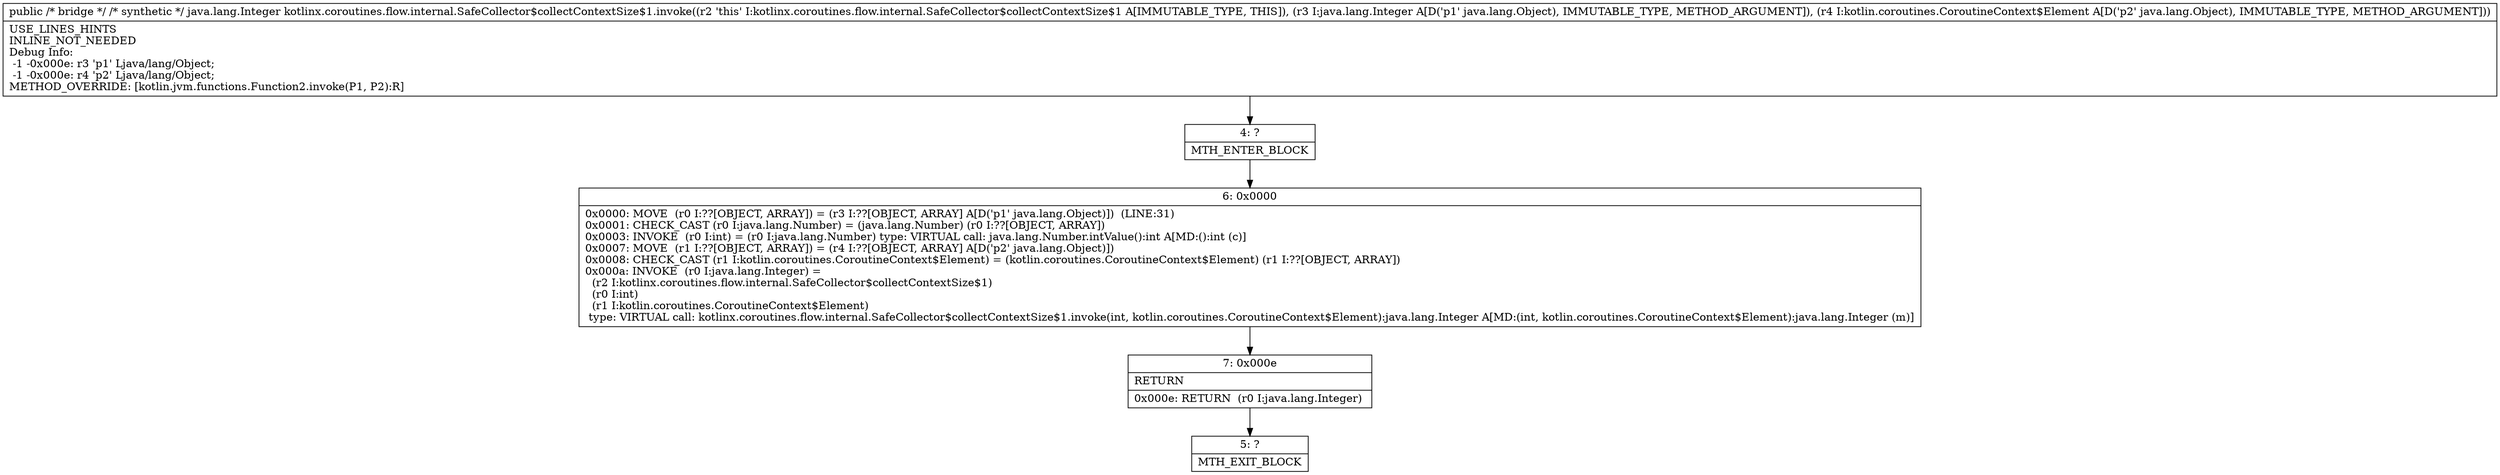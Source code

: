 digraph "CFG forkotlinx.coroutines.flow.internal.SafeCollector$collectContextSize$1.invoke(Ljava\/lang\/Object;Ljava\/lang\/Object;)Ljava\/lang\/Object;" {
Node_4 [shape=record,label="{4\:\ ?|MTH_ENTER_BLOCK\l}"];
Node_6 [shape=record,label="{6\:\ 0x0000|0x0000: MOVE  (r0 I:??[OBJECT, ARRAY]) = (r3 I:??[OBJECT, ARRAY] A[D('p1' java.lang.Object)])  (LINE:31)\l0x0001: CHECK_CAST (r0 I:java.lang.Number) = (java.lang.Number) (r0 I:??[OBJECT, ARRAY]) \l0x0003: INVOKE  (r0 I:int) = (r0 I:java.lang.Number) type: VIRTUAL call: java.lang.Number.intValue():int A[MD:():int (c)]\l0x0007: MOVE  (r1 I:??[OBJECT, ARRAY]) = (r4 I:??[OBJECT, ARRAY] A[D('p2' java.lang.Object)]) \l0x0008: CHECK_CAST (r1 I:kotlin.coroutines.CoroutineContext$Element) = (kotlin.coroutines.CoroutineContext$Element) (r1 I:??[OBJECT, ARRAY]) \l0x000a: INVOKE  (r0 I:java.lang.Integer) = \l  (r2 I:kotlinx.coroutines.flow.internal.SafeCollector$collectContextSize$1)\l  (r0 I:int)\l  (r1 I:kotlin.coroutines.CoroutineContext$Element)\l type: VIRTUAL call: kotlinx.coroutines.flow.internal.SafeCollector$collectContextSize$1.invoke(int, kotlin.coroutines.CoroutineContext$Element):java.lang.Integer A[MD:(int, kotlin.coroutines.CoroutineContext$Element):java.lang.Integer (m)]\l}"];
Node_7 [shape=record,label="{7\:\ 0x000e|RETURN\l|0x000e: RETURN  (r0 I:java.lang.Integer) \l}"];
Node_5 [shape=record,label="{5\:\ ?|MTH_EXIT_BLOCK\l}"];
MethodNode[shape=record,label="{public \/* bridge *\/ \/* synthetic *\/ java.lang.Integer kotlinx.coroutines.flow.internal.SafeCollector$collectContextSize$1.invoke((r2 'this' I:kotlinx.coroutines.flow.internal.SafeCollector$collectContextSize$1 A[IMMUTABLE_TYPE, THIS]), (r3 I:java.lang.Integer A[D('p1' java.lang.Object), IMMUTABLE_TYPE, METHOD_ARGUMENT]), (r4 I:kotlin.coroutines.CoroutineContext$Element A[D('p2' java.lang.Object), IMMUTABLE_TYPE, METHOD_ARGUMENT]))  | USE_LINES_HINTS\lINLINE_NOT_NEEDED\lDebug Info:\l  \-1 \-0x000e: r3 'p1' Ljava\/lang\/Object;\l  \-1 \-0x000e: r4 'p2' Ljava\/lang\/Object;\lMETHOD_OVERRIDE: [kotlin.jvm.functions.Function2.invoke(P1, P2):R]\l}"];
MethodNode -> Node_4;Node_4 -> Node_6;
Node_6 -> Node_7;
Node_7 -> Node_5;
}


